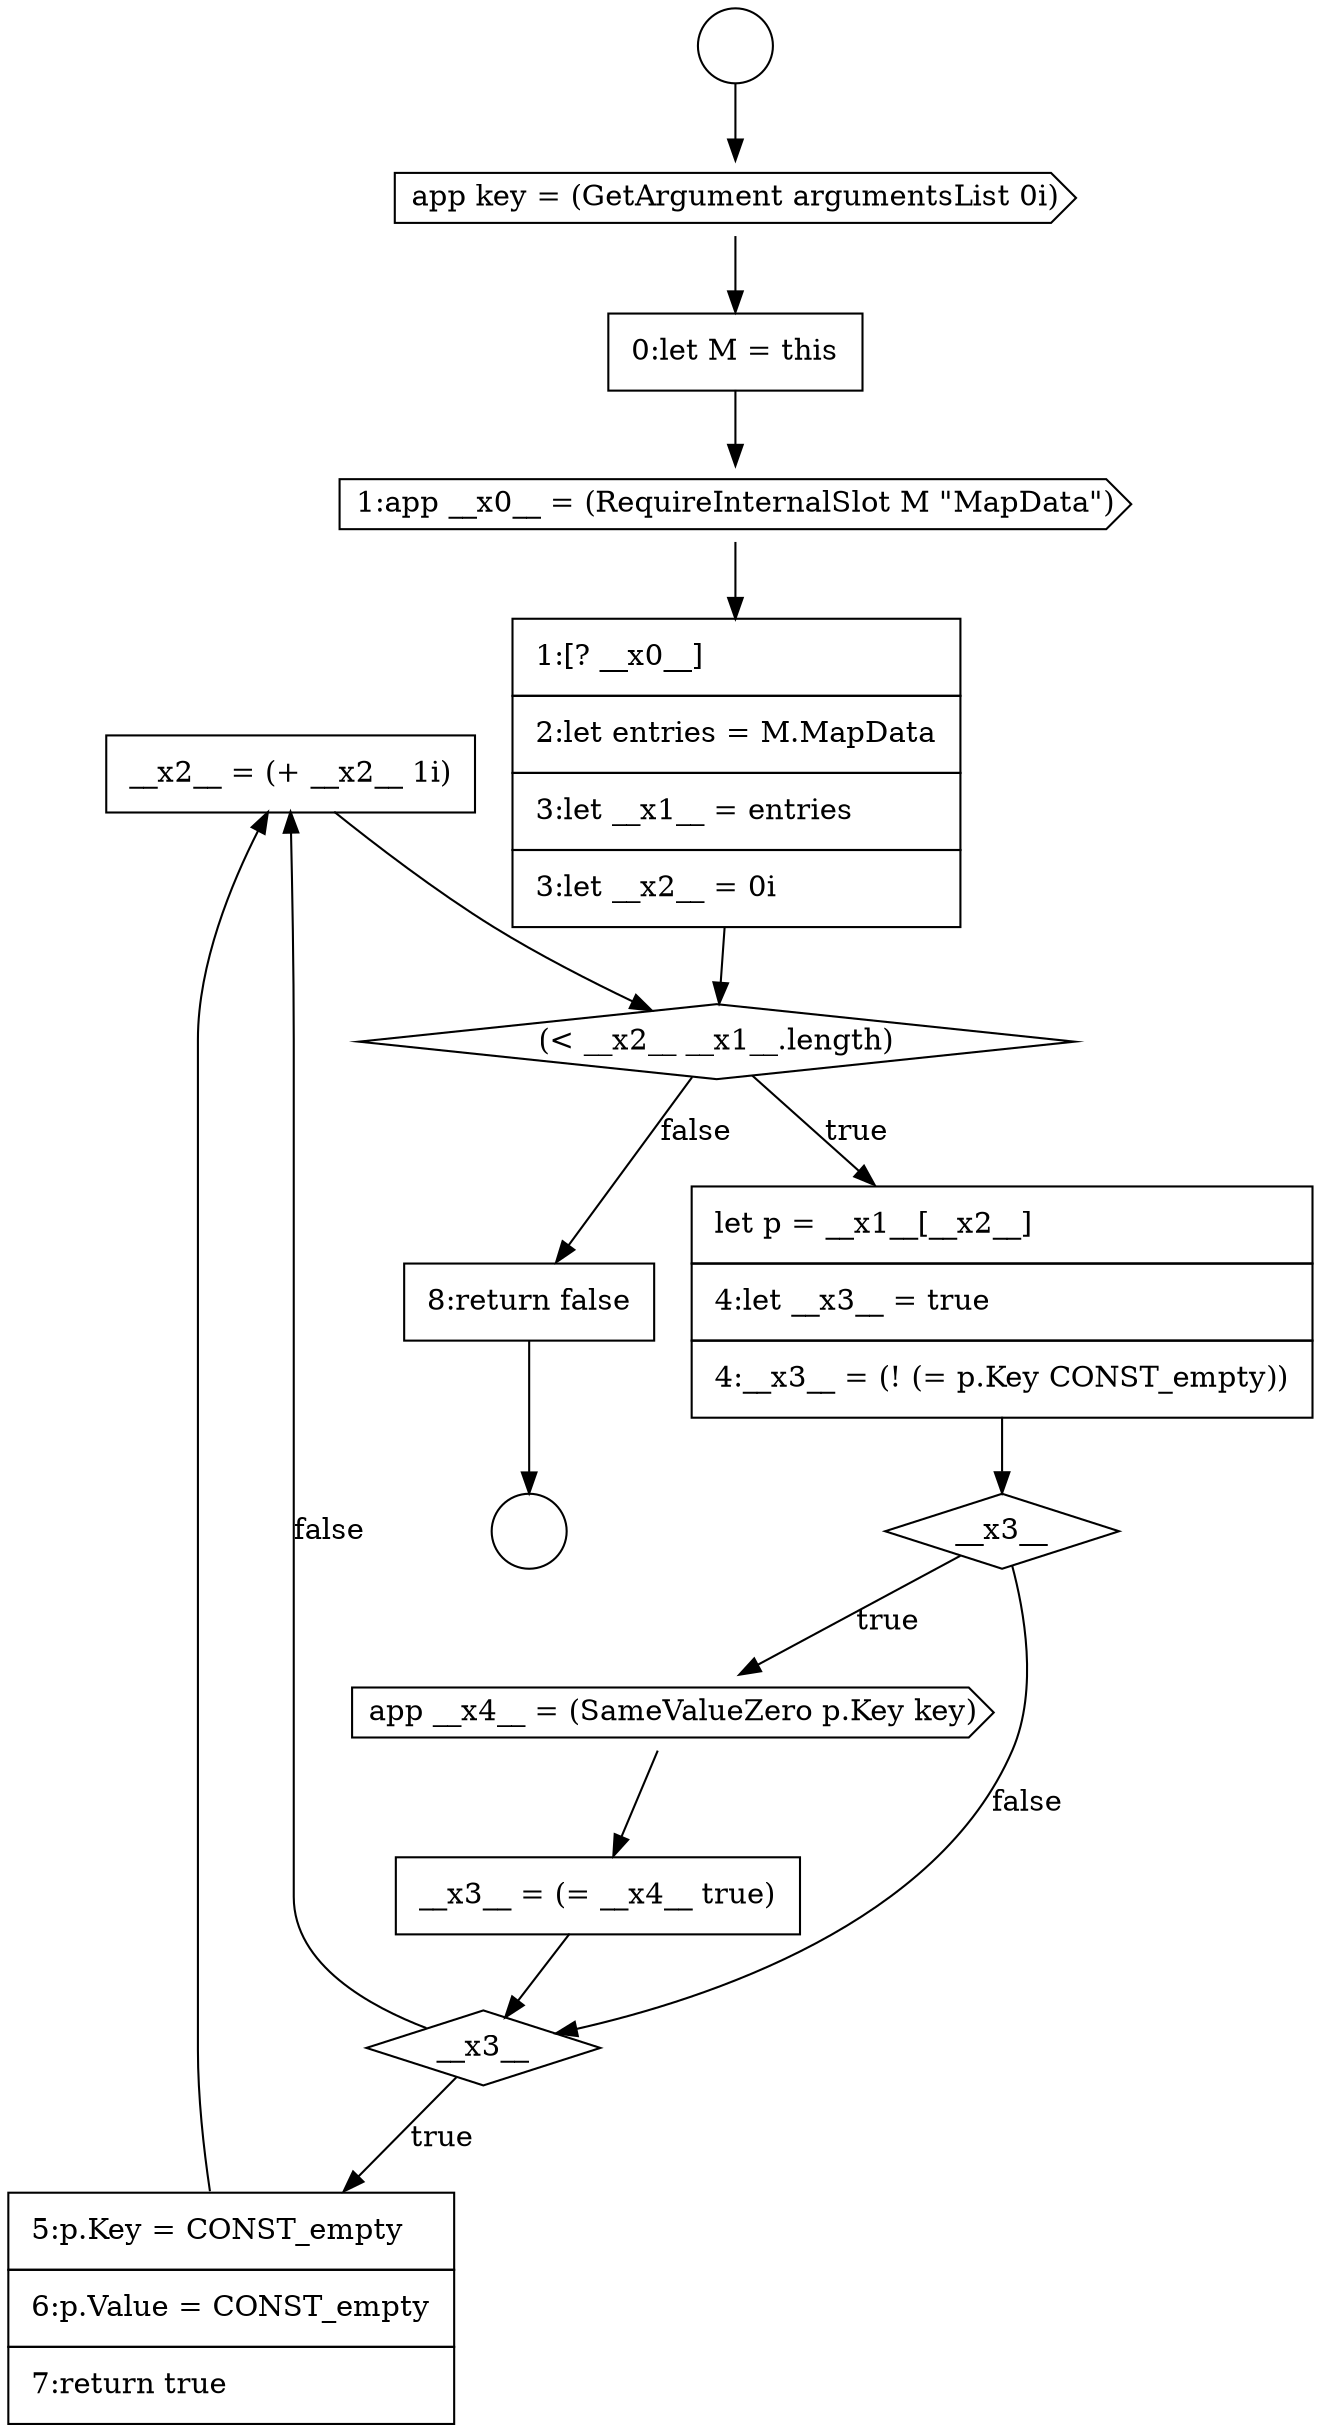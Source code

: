 digraph {
  node17343 [shape=none, margin=0, label=<<font color="black">
    <table border="0" cellborder="1" cellspacing="0" cellpadding="10">
      <tr><td align="left">__x2__ = (+ __x2__ 1i)</td></tr>
    </table>
  </font>> color="black" fillcolor="white" style=filled]
  node17330 [shape=circle label=" " color="black" fillcolor="white" style=filled]
  node17339 [shape=cds, label=<<font color="black">app __x4__ = (SameValueZero p.Key key)</font>> color="black" fillcolor="white" style=filled]
  node17334 [shape=cds, label=<<font color="black">1:app __x0__ = (RequireInternalSlot M &quot;MapData&quot;)</font>> color="black" fillcolor="white" style=filled]
  node17342 [shape=none, margin=0, label=<<font color="black">
    <table border="0" cellborder="1" cellspacing="0" cellpadding="10">
      <tr><td align="left">5:p.Key = CONST_empty</td></tr>
      <tr><td align="left">6:p.Value = CONST_empty</td></tr>
      <tr><td align="left">7:return true</td></tr>
    </table>
  </font>> color="black" fillcolor="white" style=filled]
  node17331 [shape=circle label=" " color="black" fillcolor="white" style=filled]
  node17335 [shape=none, margin=0, label=<<font color="black">
    <table border="0" cellborder="1" cellspacing="0" cellpadding="10">
      <tr><td align="left">1:[? __x0__]</td></tr>
      <tr><td align="left">2:let entries = M.MapData</td></tr>
      <tr><td align="left">3:let __x1__ = entries</td></tr>
      <tr><td align="left">3:let __x2__ = 0i</td></tr>
    </table>
  </font>> color="black" fillcolor="white" style=filled]
  node17338 [shape=diamond, label=<<font color="black">__x3__</font>> color="black" fillcolor="white" style=filled]
  node17336 [shape=diamond, label=<<font color="black">(&lt; __x2__ __x1__.length)</font>> color="black" fillcolor="white" style=filled]
  node17341 [shape=diamond, label=<<font color="black">__x3__</font>> color="black" fillcolor="white" style=filled]
  node17332 [shape=cds, label=<<font color="black">app key = (GetArgument argumentsList 0i)</font>> color="black" fillcolor="white" style=filled]
  node17344 [shape=none, margin=0, label=<<font color="black">
    <table border="0" cellborder="1" cellspacing="0" cellpadding="10">
      <tr><td align="left">8:return false</td></tr>
    </table>
  </font>> color="black" fillcolor="white" style=filled]
  node17337 [shape=none, margin=0, label=<<font color="black">
    <table border="0" cellborder="1" cellspacing="0" cellpadding="10">
      <tr><td align="left">let p = __x1__[__x2__]</td></tr>
      <tr><td align="left">4:let __x3__ = true</td></tr>
      <tr><td align="left">4:__x3__ = (! (= p.Key CONST_empty))</td></tr>
    </table>
  </font>> color="black" fillcolor="white" style=filled]
  node17333 [shape=none, margin=0, label=<<font color="black">
    <table border="0" cellborder="1" cellspacing="0" cellpadding="10">
      <tr><td align="left">0:let M = this</td></tr>
    </table>
  </font>> color="black" fillcolor="white" style=filled]
  node17340 [shape=none, margin=0, label=<<font color="black">
    <table border="0" cellborder="1" cellspacing="0" cellpadding="10">
      <tr><td align="left">__x3__ = (= __x4__ true)</td></tr>
    </table>
  </font>> color="black" fillcolor="white" style=filled]
  node17343 -> node17336 [ color="black"]
  node17341 -> node17342 [label=<<font color="black">true</font>> color="black"]
  node17341 -> node17343 [label=<<font color="black">false</font>> color="black"]
  node17333 -> node17334 [ color="black"]
  node17335 -> node17336 [ color="black"]
  node17338 -> node17339 [label=<<font color="black">true</font>> color="black"]
  node17338 -> node17341 [label=<<font color="black">false</font>> color="black"]
  node17336 -> node17337 [label=<<font color="black">true</font>> color="black"]
  node17336 -> node17344 [label=<<font color="black">false</font>> color="black"]
  node17332 -> node17333 [ color="black"]
  node17344 -> node17331 [ color="black"]
  node17334 -> node17335 [ color="black"]
  node17330 -> node17332 [ color="black"]
  node17340 -> node17341 [ color="black"]
  node17337 -> node17338 [ color="black"]
  node17342 -> node17343 [ color="black"]
  node17339 -> node17340 [ color="black"]
}

